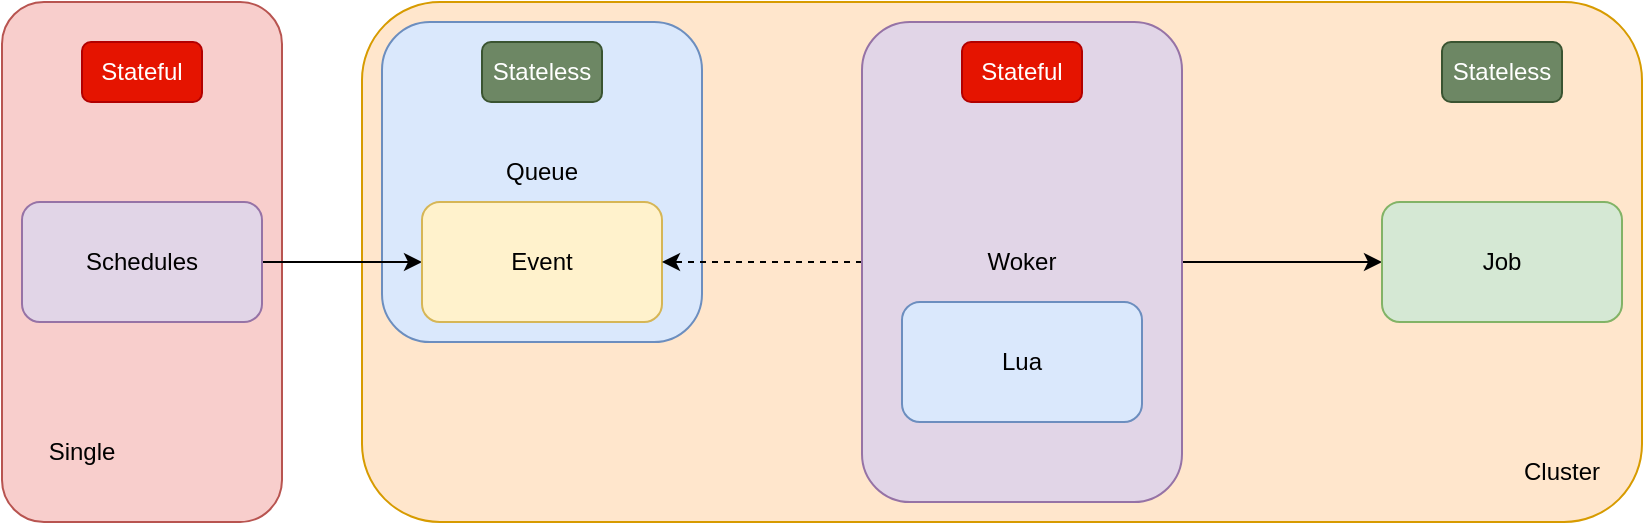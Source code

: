 <mxfile version="21.0.6" type="device"><diagram name="Page-1" id="gs7LujwGeeueZQpgxcnY"><mxGraphModel dx="1060" dy="713" grid="1" gridSize="10" guides="1" tooltips="1" connect="1" arrows="1" fold="1" page="1" pageScale="1" pageWidth="850" pageHeight="1100" math="0" shadow="0"><root><mxCell id="0"/><mxCell id="1" parent="0"/><mxCell id="4queCiSda9G-Y3TT1JtZ-14" value="" style="rounded=1;whiteSpace=wrap;html=1;fillColor=#ffe6cc;strokeColor=#d79b00;" vertex="1" parent="1"><mxGeometry x="210" y="30" width="640" height="260" as="geometry"/></mxCell><mxCell id="4queCiSda9G-Y3TT1JtZ-12" value="" style="rounded=1;whiteSpace=wrap;html=1;fillColor=#f8cecc;strokeColor=#b85450;" vertex="1" parent="1"><mxGeometry x="30" y="30" width="140" height="260" as="geometry"/></mxCell><mxCell id="4queCiSda9G-Y3TT1JtZ-9" value="" style="rounded=1;whiteSpace=wrap;html=1;fillColor=#dae8fc;strokeColor=#6c8ebf;" vertex="1" parent="1"><mxGeometry x="220" y="40" width="160" height="160" as="geometry"/></mxCell><mxCell id="4queCiSda9G-Y3TT1JtZ-3" value="" style="edgeStyle=orthogonalEdgeStyle;rounded=0;orthogonalLoop=1;jettySize=auto;html=1;" edge="1" parent="1" source="4queCiSda9G-Y3TT1JtZ-1" target="4queCiSda9G-Y3TT1JtZ-2"><mxGeometry relative="1" as="geometry"/></mxCell><mxCell id="4queCiSda9G-Y3TT1JtZ-1" value="Schedules" style="rounded=1;whiteSpace=wrap;html=1;fillColor=#e1d5e7;strokeColor=#9673a6;" vertex="1" parent="1"><mxGeometry x="40" y="130" width="120" height="60" as="geometry"/></mxCell><mxCell id="4queCiSda9G-Y3TT1JtZ-2" value="Event" style="whiteSpace=wrap;html=1;rounded=1;fillColor=#fff2cc;strokeColor=#d6b656;" vertex="1" parent="1"><mxGeometry x="240" y="130" width="120" height="60" as="geometry"/></mxCell><mxCell id="4queCiSda9G-Y3TT1JtZ-7" value="" style="edgeStyle=orthogonalEdgeStyle;rounded=0;orthogonalLoop=1;jettySize=auto;html=1;" edge="1" parent="1" source="4queCiSda9G-Y3TT1JtZ-4" target="4queCiSda9G-Y3TT1JtZ-6"><mxGeometry relative="1" as="geometry"/></mxCell><mxCell id="4queCiSda9G-Y3TT1JtZ-22" value="" style="edgeStyle=orthogonalEdgeStyle;rounded=0;orthogonalLoop=1;jettySize=auto;html=1;dashed=1;" edge="1" parent="1" source="4queCiSda9G-Y3TT1JtZ-4" target="4queCiSda9G-Y3TT1JtZ-2"><mxGeometry relative="1" as="geometry"/></mxCell><mxCell id="4queCiSda9G-Y3TT1JtZ-4" value="Woker" style="whiteSpace=wrap;html=1;rounded=1;fillColor=#e1d5e7;strokeColor=#9673a6;" vertex="1" parent="1"><mxGeometry x="460" y="40" width="160" height="240" as="geometry"/></mxCell><mxCell id="4queCiSda9G-Y3TT1JtZ-6" value="Job" style="whiteSpace=wrap;html=1;rounded=1;fillColor=#d5e8d4;strokeColor=#82b366;" vertex="1" parent="1"><mxGeometry x="720" y="130" width="120" height="60" as="geometry"/></mxCell><mxCell id="4queCiSda9G-Y3TT1JtZ-8" value="Lua" style="rounded=1;whiteSpace=wrap;html=1;fillColor=#dae8fc;strokeColor=#6c8ebf;" vertex="1" parent="1"><mxGeometry x="480" y="180" width="120" height="60" as="geometry"/></mxCell><mxCell id="4queCiSda9G-Y3TT1JtZ-10" value="Queue" style="text;html=1;strokeColor=none;fillColor=none;align=center;verticalAlign=middle;whiteSpace=wrap;rounded=0;" vertex="1" parent="1"><mxGeometry x="270" y="100" width="60" height="30" as="geometry"/></mxCell><mxCell id="4queCiSda9G-Y3TT1JtZ-13" value="Single" style="text;html=1;strokeColor=none;fillColor=none;align=center;verticalAlign=middle;whiteSpace=wrap;rounded=0;" vertex="1" parent="1"><mxGeometry x="40" y="240" width="60" height="30" as="geometry"/></mxCell><mxCell id="4queCiSda9G-Y3TT1JtZ-15" value="Cluster" style="text;html=1;strokeColor=none;fillColor=none;align=center;verticalAlign=middle;whiteSpace=wrap;rounded=0;" vertex="1" parent="1"><mxGeometry x="780" y="250" width="60" height="30" as="geometry"/></mxCell><mxCell id="4queCiSda9G-Y3TT1JtZ-18" value="Stateless" style="text;html=1;strokeColor=#3A5431;fillColor=#6d8764;align=center;verticalAlign=middle;whiteSpace=wrap;rounded=1;fontColor=#ffffff;" vertex="1" parent="1"><mxGeometry x="270" y="50" width="60" height="30" as="geometry"/></mxCell><mxCell id="4queCiSda9G-Y3TT1JtZ-19" value="Stateful" style="text;html=1;strokeColor=#B20000;fillColor=#e51400;align=center;verticalAlign=middle;whiteSpace=wrap;rounded=1;shadow=0;fontColor=#ffffff;" vertex="1" parent="1"><mxGeometry x="70" y="50" width="60" height="30" as="geometry"/></mxCell><mxCell id="4queCiSda9G-Y3TT1JtZ-20" value="Stateful" style="text;html=1;strokeColor=#B20000;fillColor=#e51400;align=center;verticalAlign=middle;whiteSpace=wrap;rounded=1;fontColor=#ffffff;" vertex="1" parent="1"><mxGeometry x="510" y="50" width="60" height="30" as="geometry"/></mxCell><mxCell id="4queCiSda9G-Y3TT1JtZ-21" value="Stateless" style="text;html=1;strokeColor=#3A5431;fillColor=#6d8764;align=center;verticalAlign=middle;whiteSpace=wrap;rounded=1;fontColor=#ffffff;" vertex="1" parent="1"><mxGeometry x="750" y="50" width="60" height="30" as="geometry"/></mxCell></root></mxGraphModel></diagram></mxfile>